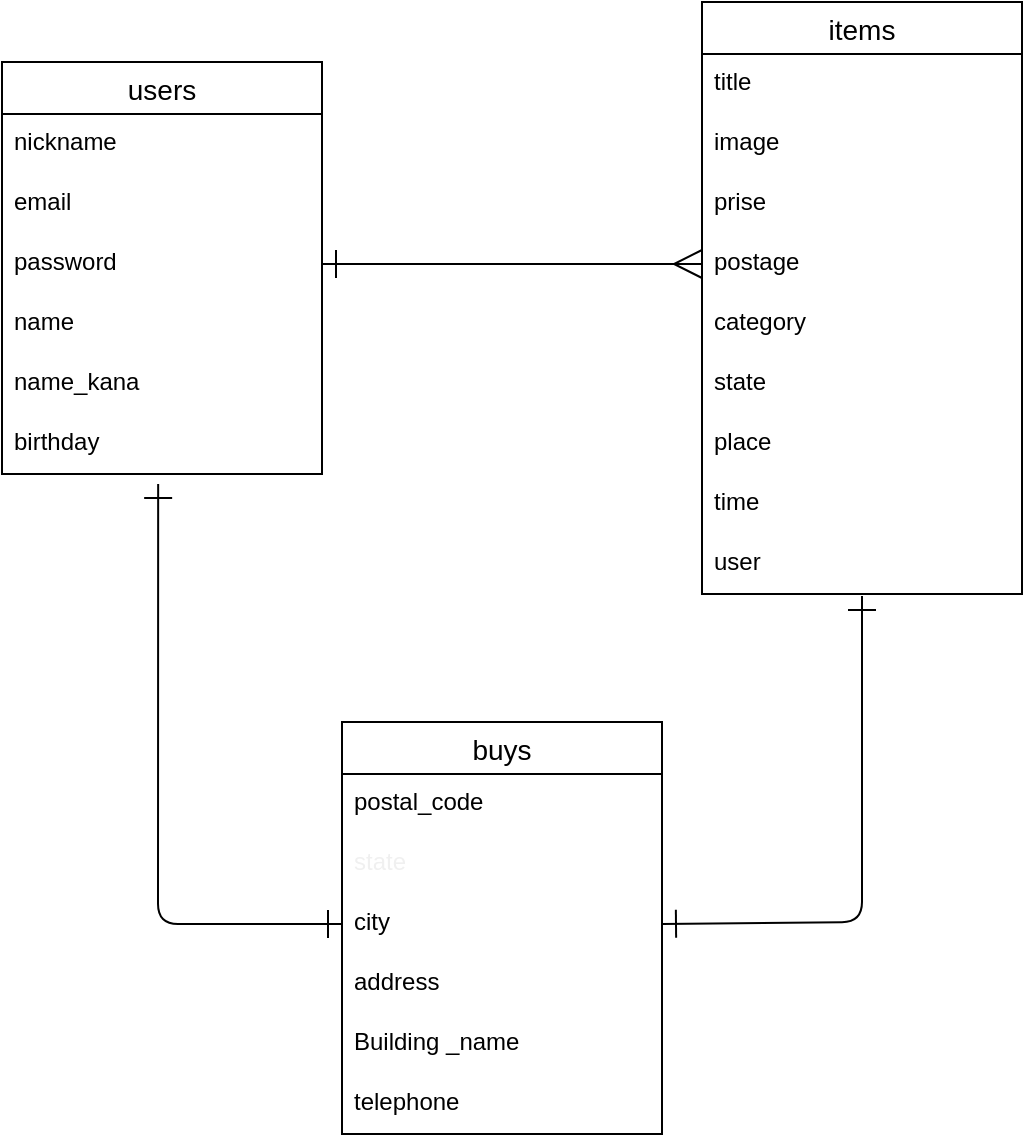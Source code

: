 <mxfile>
    <diagram id="9_j14HWptinIipfGnJIK" name="ページ1">
        <mxGraphModel dx="100" dy="597" grid="1" gridSize="10" guides="1" tooltips="1" connect="1" arrows="1" fold="1" page="1" pageScale="1" pageWidth="827" pageHeight="1169" math="0" shadow="0">
            <root>
                <mxCell id="0"/>
                <mxCell id="1" parent="0"/>
                <mxCell id="28" value="users" style="swimlane;fontStyle=0;childLayout=stackLayout;horizontal=1;startSize=26;horizontalStack=0;resizeParent=1;resizeParentMax=0;resizeLast=0;collapsible=1;marginBottom=0;align=center;fontSize=14;" parent="1" vertex="1">
                    <mxGeometry x="30" y="60" width="160" height="206" as="geometry"/>
                </mxCell>
                <mxCell id="29" value="nickname " style="text;strokeColor=none;fillColor=none;spacingLeft=4;spacingRight=4;overflow=hidden;rotatable=0;points=[[0,0.5],[1,0.5]];portConstraint=eastwest;fontSize=12;" parent="28" vertex="1">
                    <mxGeometry y="26" width="160" height="30" as="geometry"/>
                </mxCell>
                <mxCell id="30" value="email" style="text;strokeColor=none;fillColor=none;spacingLeft=4;spacingRight=4;overflow=hidden;rotatable=0;points=[[0,0.5],[1,0.5]];portConstraint=eastwest;fontSize=12;" parent="28" vertex="1">
                    <mxGeometry y="56" width="160" height="30" as="geometry"/>
                </mxCell>
                <mxCell id="31" value="password" style="text;strokeColor=none;fillColor=none;spacingLeft=4;spacingRight=4;overflow=hidden;rotatable=0;points=[[0,0.5],[1,0.5]];portConstraint=eastwest;fontSize=12;" parent="28" vertex="1">
                    <mxGeometry y="86" width="160" height="30" as="geometry"/>
                </mxCell>
                <mxCell id="60" value="name" style="text;strokeColor=none;fillColor=none;spacingLeft=4;spacingRight=4;overflow=hidden;rotatable=0;points=[[0,0.5],[1,0.5]];portConstraint=eastwest;fontSize=12;" parent="28" vertex="1">
                    <mxGeometry y="116" width="160" height="30" as="geometry"/>
                </mxCell>
                <mxCell id="61" value="name_kana" style="text;strokeColor=none;fillColor=none;spacingLeft=4;spacingRight=4;overflow=hidden;rotatable=0;points=[[0,0.5],[1,0.5]];portConstraint=eastwest;fontSize=12;" parent="28" vertex="1">
                    <mxGeometry y="146" width="160" height="30" as="geometry"/>
                </mxCell>
                <mxCell id="62" value="birthday" style="text;strokeColor=none;fillColor=none;spacingLeft=4;spacingRight=4;overflow=hidden;rotatable=0;points=[[0,0.5],[1,0.5]];portConstraint=eastwest;fontSize=12;" parent="28" vertex="1">
                    <mxGeometry y="176" width="160" height="30" as="geometry"/>
                </mxCell>
                <mxCell id="32" value="items" style="swimlane;fontStyle=0;childLayout=stackLayout;horizontal=1;startSize=26;horizontalStack=0;resizeParent=1;resizeParentMax=0;resizeLast=0;collapsible=1;marginBottom=0;align=center;fontSize=14;" parent="1" vertex="1">
                    <mxGeometry x="380" y="30" width="160" height="296" as="geometry"/>
                </mxCell>
                <mxCell id="33" value="title" style="text;strokeColor=none;fillColor=none;spacingLeft=4;spacingRight=4;overflow=hidden;rotatable=0;points=[[0,0.5],[1,0.5]];portConstraint=eastwest;fontSize=12;" parent="32" vertex="1">
                    <mxGeometry y="26" width="160" height="30" as="geometry"/>
                </mxCell>
                <mxCell id="34" value="image" style="text;strokeColor=none;fillColor=none;spacingLeft=4;spacingRight=4;overflow=hidden;rotatable=0;points=[[0,0.5],[1,0.5]];portConstraint=eastwest;fontSize=12;" parent="32" vertex="1">
                    <mxGeometry y="56" width="160" height="30" as="geometry"/>
                </mxCell>
                <mxCell id="35" value="prise" style="text;strokeColor=none;fillColor=none;spacingLeft=4;spacingRight=4;overflow=hidden;rotatable=0;points=[[0,0.5],[1,0.5]];portConstraint=eastwest;fontSize=12;" parent="32" vertex="1">
                    <mxGeometry y="86" width="160" height="30" as="geometry"/>
                </mxCell>
                <mxCell id="36" value="postage" style="text;strokeColor=none;fillColor=none;spacingLeft=4;spacingRight=4;overflow=hidden;rotatable=0;points=[[0,0.5],[1,0.5]];portConstraint=eastwest;fontSize=12;" parent="32" vertex="1">
                    <mxGeometry y="116" width="160" height="30" as="geometry"/>
                </mxCell>
                <mxCell id="68" value="category" style="text;strokeColor=none;fillColor=none;spacingLeft=4;spacingRight=4;overflow=hidden;rotatable=0;points=[[0,0.5],[1,0.5]];portConstraint=eastwest;fontSize=12;" parent="32" vertex="1">
                    <mxGeometry y="146" width="160" height="30" as="geometry"/>
                </mxCell>
                <mxCell id="69" value="state" style="text;strokeColor=none;fillColor=none;spacingLeft=4;spacingRight=4;overflow=hidden;rotatable=0;points=[[0,0.5],[1,0.5]];portConstraint=eastwest;fontSize=12;" parent="32" vertex="1">
                    <mxGeometry y="176" width="160" height="30" as="geometry"/>
                </mxCell>
                <mxCell id="70" value="place" style="text;strokeColor=none;fillColor=none;spacingLeft=4;spacingRight=4;overflow=hidden;rotatable=0;points=[[0,0.5],[1,0.5]];portConstraint=eastwest;fontSize=12;" parent="32" vertex="1">
                    <mxGeometry y="206" width="160" height="30" as="geometry"/>
                </mxCell>
                <mxCell id="74" value="time" style="text;strokeColor=none;fillColor=none;spacingLeft=4;spacingRight=4;overflow=hidden;rotatable=0;points=[[0,0.5],[1,0.5]];portConstraint=eastwest;fontSize=12;" parent="32" vertex="1">
                    <mxGeometry y="236" width="160" height="30" as="geometry"/>
                </mxCell>
                <mxCell id="75" value="user" style="text;strokeColor=none;fillColor=none;spacingLeft=4;spacingRight=4;overflow=hidden;rotatable=0;points=[[0,0.5],[1,0.5]];portConstraint=eastwest;fontSize=12;" parent="32" vertex="1">
                    <mxGeometry y="266" width="160" height="30" as="geometry"/>
                </mxCell>
                <mxCell id="41" value="buys" style="swimlane;fontStyle=0;childLayout=stackLayout;horizontal=1;startSize=26;horizontalStack=0;resizeParent=1;resizeParentMax=0;resizeLast=0;collapsible=1;marginBottom=0;align=center;fontSize=14;" parent="1" vertex="1">
                    <mxGeometry x="200" y="390" width="160" height="206" as="geometry"/>
                </mxCell>
                <mxCell id="42" value="postal_code" style="text;strokeColor=none;fillColor=none;spacingLeft=4;spacingRight=4;overflow=hidden;rotatable=0;points=[[0,0.5],[1,0.5]];portConstraint=eastwest;fontSize=12;" parent="41" vertex="1">
                    <mxGeometry y="26" width="160" height="30" as="geometry"/>
                </mxCell>
                <mxCell id="43" value="state" style="text;strokeColor=none;fillColor=none;spacingLeft=4;spacingRight=4;overflow=hidden;rotatable=0;points=[[0,0.5],[1,0.5]];portConstraint=eastwest;fontSize=12;fontColor=#F0F0F0;" parent="41" vertex="1">
                    <mxGeometry y="56" width="160" height="30" as="geometry"/>
                </mxCell>
                <mxCell id="44" value="city" style="text;strokeColor=none;fillColor=none;spacingLeft=4;spacingRight=4;overflow=hidden;rotatable=0;points=[[0,0.5],[1,0.5]];portConstraint=eastwest;fontSize=12;" parent="41" vertex="1">
                    <mxGeometry y="86" width="160" height="30" as="geometry"/>
                </mxCell>
                <mxCell id="76" value="address" style="text;strokeColor=none;fillColor=none;spacingLeft=4;spacingRight=4;overflow=hidden;rotatable=0;points=[[0,0.5],[1,0.5]];portConstraint=eastwest;fontSize=12;" parent="41" vertex="1">
                    <mxGeometry y="116" width="160" height="30" as="geometry"/>
                </mxCell>
                <mxCell id="77" value="Building _name" style="text;strokeColor=none;fillColor=none;spacingLeft=4;spacingRight=4;overflow=hidden;rotatable=0;points=[[0,0.5],[1,0.5]];portConstraint=eastwest;fontSize=12;" parent="41" vertex="1">
                    <mxGeometry y="146" width="160" height="30" as="geometry"/>
                </mxCell>
                <mxCell id="78" value="telephone" style="text;strokeColor=none;fillColor=none;spacingLeft=4;spacingRight=4;overflow=hidden;rotatable=0;points=[[0,0.5],[1,0.5]];portConstraint=eastwest;fontSize=12;" parent="41" vertex="1">
                    <mxGeometry y="176" width="160" height="30" as="geometry"/>
                </mxCell>
                <mxCell id="79" style="edgeStyle=none;html=1;exitX=0;exitY=0.5;exitDx=0;exitDy=0;entryX=1;entryY=0.5;entryDx=0;entryDy=0;fontColor=#F0F0F0;startArrow=ERmany;startFill=0;endArrow=ERone;endFill=0;targetPerimeterSpacing=20;sourcePerimeterSpacing=20;strokeWidth=1;endSize=12;startSize=12;" parent="1" source="36" target="31" edge="1">
                    <mxGeometry relative="1" as="geometry"/>
                </mxCell>
                <mxCell id="80" style="edgeStyle=none;html=1;fontColor=#F0F0F0;startArrow=ERone;startFill=0;endArrow=ERone;endFill=0;startSize=12;endSize=12;sourcePerimeterSpacing=20;targetPerimeterSpacing=20;strokeWidth=1;exitX=1;exitY=0.5;exitDx=0;exitDy=0;entryX=0.5;entryY=1.033;entryDx=0;entryDy=0;entryPerimeter=0;" parent="1" source="44" target="75" edge="1">
                    <mxGeometry relative="1" as="geometry">
                        <mxPoint x="430" y="500" as="sourcePoint"/>
                        <mxPoint x="471" y="330" as="targetPoint"/>
                        <Array as="points">
                            <mxPoint x="460" y="490"/>
                        </Array>
                    </mxGeometry>
                </mxCell>
                <mxCell id="82" style="edgeStyle=none;html=1;exitX=0;exitY=0.5;exitDx=0;exitDy=0;entryX=0.488;entryY=1.167;entryDx=0;entryDy=0;entryPerimeter=0;fontColor=#F0F0F0;startArrow=ERone;startFill=0;endArrow=ERone;endFill=0;startSize=12;endSize=12;sourcePerimeterSpacing=20;targetPerimeterSpacing=20;strokeWidth=1;" parent="1" source="44" target="62" edge="1">
                    <mxGeometry relative="1" as="geometry">
                        <Array as="points">
                            <mxPoint x="108" y="491"/>
                        </Array>
                    </mxGeometry>
                </mxCell>
            </root>
        </mxGraphModel>
    </diagram>
</mxfile>